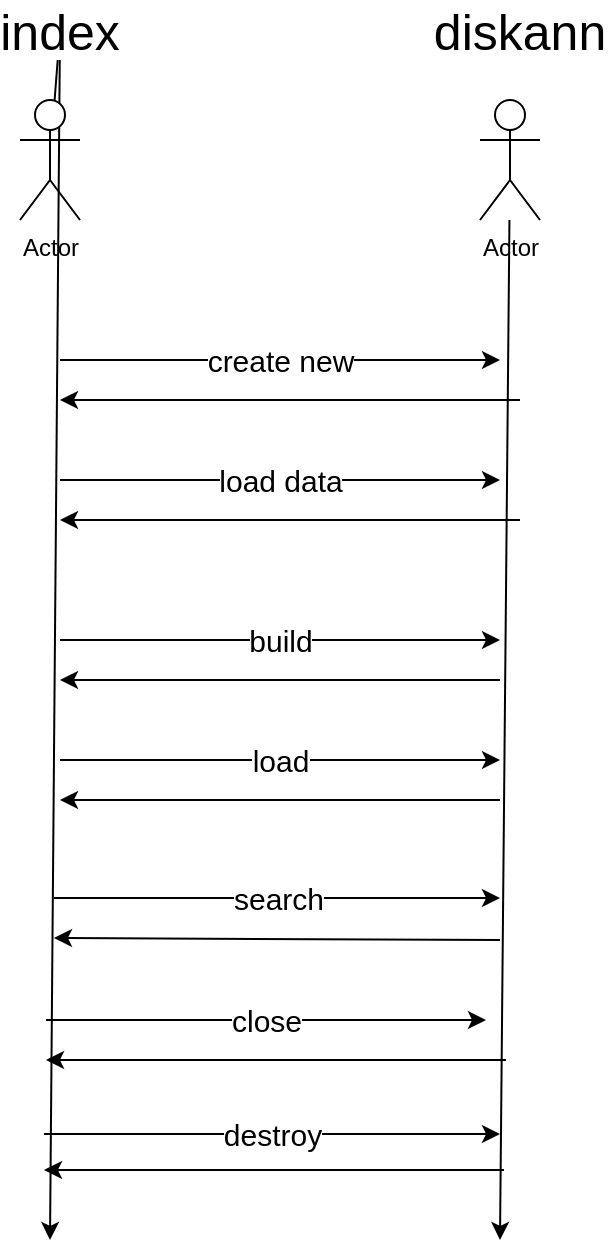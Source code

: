 <mxfile>
    <diagram id="KsQzY96yZdX13Jc66_mE" name="index-diskann">
        <mxGraphModel dx="1726" dy="1112" grid="1" gridSize="10" guides="1" tooltips="1" connect="1" arrows="1" fold="1" page="1" pageScale="1" pageWidth="827" pageHeight="1169" math="0" shadow="0">
            <root>
                <object label="" id="0">
                    <mxCell/>
                </object>
                <mxCell id="1" parent="0"/>
                <mxCell id="3" style="edgeStyle=none;html=1;startArrow=none;" parent="1" source="9" edge="1">
                    <mxGeometry relative="1" as="geometry">
                        <mxPoint x="218" y="770" as="targetPoint"/>
                    </mxGeometry>
                </mxCell>
                <mxCell id="2" value="Actor" style="shape=umlActor;verticalLabelPosition=bottom;verticalAlign=top;html=1;outlineConnect=0;" parent="1" vertex="1">
                    <mxGeometry x="203" y="200" width="30" height="60" as="geometry"/>
                </mxCell>
                <mxCell id="4" style="edgeStyle=none;html=1;" parent="1" source="5" edge="1">
                    <mxGeometry relative="1" as="geometry">
                        <mxPoint x="443" y="770" as="targetPoint"/>
                    </mxGeometry>
                </mxCell>
                <mxCell id="5" value="Actor" style="shape=umlActor;verticalLabelPosition=bottom;verticalAlign=top;html=1;outlineConnect=0;" parent="1" vertex="1">
                    <mxGeometry x="433" y="200" width="30" height="60" as="geometry"/>
                </mxCell>
                <mxCell id="6" value="" style="endArrow=classic;html=1;" parent="1" edge="1">
                    <mxGeometry width="50" height="50" relative="1" as="geometry">
                        <mxPoint x="223" y="330" as="sourcePoint"/>
                        <mxPoint x="443" y="330" as="targetPoint"/>
                    </mxGeometry>
                </mxCell>
                <mxCell id="12" value="create new" style="edgeLabel;html=1;align=center;verticalAlign=middle;resizable=0;points=[];fontSize=15;" parent="6" vertex="1" connectable="0">
                    <mxGeometry relative="1" as="geometry">
                        <mxPoint as="offset"/>
                    </mxGeometry>
                </mxCell>
                <mxCell id="10" value="" style="edgeStyle=none;html=1;endArrow=none;" parent="1" source="2" target="9" edge="1">
                    <mxGeometry relative="1" as="geometry">
                        <mxPoint x="218" y="640" as="targetPoint"/>
                        <mxPoint x="218" y="260" as="sourcePoint"/>
                    </mxGeometry>
                </mxCell>
                <mxCell id="9" value="index&lt;br style=&quot;font-size: 25px;&quot;&gt;" style="text;strokeColor=none;align=center;fillColor=none;html=1;verticalAlign=middle;whiteSpace=wrap;rounded=0;fontSize=25;" parent="1" vertex="1">
                    <mxGeometry x="193" y="150" width="60" height="30" as="geometry"/>
                </mxCell>
                <mxCell id="11" value="diskann" style="text;strokeColor=none;align=center;fillColor=none;html=1;verticalAlign=middle;whiteSpace=wrap;rounded=0;fontSize=25;" parent="1" vertex="1">
                    <mxGeometry x="423" y="150" width="60" height="30" as="geometry"/>
                </mxCell>
                <mxCell id="13" value="" style="endArrow=classic;html=1;" parent="1" edge="1">
                    <mxGeometry width="50" height="50" relative="1" as="geometry">
                        <mxPoint x="453" y="350" as="sourcePoint"/>
                        <mxPoint x="223" y="350" as="targetPoint"/>
                    </mxGeometry>
                </mxCell>
                <mxCell id="17" value="" style="endArrow=classic;html=1;" parent="1" edge="1">
                    <mxGeometry width="50" height="50" relative="1" as="geometry">
                        <mxPoint x="223" y="390" as="sourcePoint"/>
                        <mxPoint x="443" y="390" as="targetPoint"/>
                    </mxGeometry>
                </mxCell>
                <mxCell id="18" value="load data" style="edgeLabel;html=1;align=center;verticalAlign=middle;resizable=0;points=[];fontSize=15;" parent="17" vertex="1" connectable="0">
                    <mxGeometry relative="1" as="geometry">
                        <mxPoint as="offset"/>
                    </mxGeometry>
                </mxCell>
                <mxCell id="19" value="" style="endArrow=classic;html=1;" parent="1" edge="1">
                    <mxGeometry width="50" height="50" relative="1" as="geometry">
                        <mxPoint x="453" y="410" as="sourcePoint"/>
                        <mxPoint x="223" y="410" as="targetPoint"/>
                    </mxGeometry>
                </mxCell>
                <mxCell id="26" value="" style="endArrow=classic;html=1;" parent="1" edge="1">
                    <mxGeometry width="50" height="50" relative="1" as="geometry">
                        <mxPoint x="223" y="470" as="sourcePoint"/>
                        <mxPoint x="443" y="470" as="targetPoint"/>
                    </mxGeometry>
                </mxCell>
                <mxCell id="27" value="build" style="edgeLabel;html=1;align=center;verticalAlign=middle;resizable=0;points=[];fontSize=15;" parent="26" vertex="1" connectable="0">
                    <mxGeometry relative="1" as="geometry">
                        <mxPoint as="offset"/>
                    </mxGeometry>
                </mxCell>
                <mxCell id="28" value="" style="endArrow=classic;html=1;" parent="1" edge="1">
                    <mxGeometry width="50" height="50" relative="1" as="geometry">
                        <mxPoint x="443" y="490" as="sourcePoint"/>
                        <mxPoint x="223" y="490" as="targetPoint"/>
                    </mxGeometry>
                </mxCell>
                <mxCell id="32" value="" style="endArrow=classic;html=1;" parent="1" edge="1">
                    <mxGeometry width="50" height="50" relative="1" as="geometry">
                        <mxPoint x="223" y="530" as="sourcePoint"/>
                        <mxPoint x="443" y="530" as="targetPoint"/>
                    </mxGeometry>
                </mxCell>
                <mxCell id="33" value="load" style="edgeLabel;html=1;align=center;verticalAlign=middle;resizable=0;points=[];fontSize=15;" parent="32" vertex="1" connectable="0">
                    <mxGeometry relative="1" as="geometry">
                        <mxPoint as="offset"/>
                    </mxGeometry>
                </mxCell>
                <mxCell id="34" value="" style="endArrow=classic;html=1;" parent="1" edge="1">
                    <mxGeometry width="50" height="50" relative="1" as="geometry">
                        <mxPoint x="443" y="550" as="sourcePoint"/>
                        <mxPoint x="223" y="550" as="targetPoint"/>
                    </mxGeometry>
                </mxCell>
                <mxCell id="41" value="" style="endArrow=classic;html=1;" parent="1" edge="1">
                    <mxGeometry width="50" height="50" relative="1" as="geometry">
                        <mxPoint x="220" y="599" as="sourcePoint"/>
                        <mxPoint x="443" y="599" as="targetPoint"/>
                    </mxGeometry>
                </mxCell>
                <mxCell id="42" value="search" style="edgeLabel;html=1;align=center;verticalAlign=middle;resizable=0;points=[];fontSize=15;" parent="41" vertex="1" connectable="0">
                    <mxGeometry relative="1" as="geometry">
                        <mxPoint as="offset"/>
                    </mxGeometry>
                </mxCell>
                <mxCell id="43" value="" style="endArrow=classic;html=1;" parent="1" edge="1">
                    <mxGeometry width="50" height="50" relative="1" as="geometry">
                        <mxPoint x="443" y="620" as="sourcePoint"/>
                        <mxPoint x="220" y="619" as="targetPoint"/>
                    </mxGeometry>
                </mxCell>
                <mxCell id="44" value="" style="endArrow=classic;html=1;" parent="1" edge="1">
                    <mxGeometry width="50" height="50" relative="1" as="geometry">
                        <mxPoint x="216" y="660" as="sourcePoint"/>
                        <mxPoint x="436" y="660" as="targetPoint"/>
                    </mxGeometry>
                </mxCell>
                <mxCell id="45" value="close" style="edgeLabel;html=1;align=center;verticalAlign=middle;resizable=0;points=[];fontSize=15;" parent="44" vertex="1" connectable="0">
                    <mxGeometry relative="1" as="geometry">
                        <mxPoint as="offset"/>
                    </mxGeometry>
                </mxCell>
                <mxCell id="46" value="" style="endArrow=classic;html=1;" parent="1" edge="1">
                    <mxGeometry width="50" height="50" relative="1" as="geometry">
                        <mxPoint x="446" y="680" as="sourcePoint"/>
                        <mxPoint x="216" y="680" as="targetPoint"/>
                    </mxGeometry>
                </mxCell>
                <mxCell id="47" value="" style="endArrow=classic;html=1;" parent="1" edge="1">
                    <mxGeometry width="50" height="50" relative="1" as="geometry">
                        <mxPoint x="215" y="717" as="sourcePoint"/>
                        <mxPoint x="443" y="717" as="targetPoint"/>
                    </mxGeometry>
                </mxCell>
                <mxCell id="48" value="destroy" style="edgeLabel;html=1;align=center;verticalAlign=middle;resizable=0;points=[];fontSize=15;" parent="47" vertex="1" connectable="0">
                    <mxGeometry relative="1" as="geometry">
                        <mxPoint as="offset"/>
                    </mxGeometry>
                </mxCell>
                <mxCell id="49" value="" style="endArrow=classic;html=1;" parent="1" edge="1">
                    <mxGeometry width="50" height="50" relative="1" as="geometry">
                        <mxPoint x="445" y="735" as="sourcePoint"/>
                        <mxPoint x="215" y="735" as="targetPoint"/>
                    </mxGeometry>
                </mxCell>
            </root>
        </mxGraphModel>
    </diagram>
    <diagram name="diskann 启动" id="lEWvu7XvSqZuO1OG2PVi">
        <mxGraphModel dx="1726" dy="1112" grid="1" gridSize="10" guides="1" tooltips="1" connect="1" arrows="1" fold="1" page="1" pageScale="1" pageWidth="827" pageHeight="1169" math="0" shadow="0">
            <root>
                <object label="" id="6a4HeChPt2aJpsv7LCWu-0">
                    <mxCell/>
                </object>
                <mxCell id="6a4HeChPt2aJpsv7LCWu-1" parent="6a4HeChPt2aJpsv7LCWu-0"/>
                <mxCell id="6a4HeChPt2aJpsv7LCWu-4" style="edgeStyle=none;html=1;" parent="6a4HeChPt2aJpsv7LCWu-1" source="6a4HeChPt2aJpsv7LCWu-5" edge="1">
                    <mxGeometry relative="1" as="geometry">
                        <mxPoint x="131" y="770" as="targetPoint"/>
                    </mxGeometry>
                </mxCell>
                <mxCell id="6a4HeChPt2aJpsv7LCWu-5" value="Actor" style="shape=umlActor;verticalLabelPosition=bottom;verticalAlign=top;html=1;outlineConnect=0;" parent="6a4HeChPt2aJpsv7LCWu-1" vertex="1">
                    <mxGeometry x="121" y="200" width="30" height="60" as="geometry"/>
                </mxCell>
                <mxCell id="6a4HeChPt2aJpsv7LCWu-10" value="diskann" style="text;strokeColor=none;align=center;fillColor=none;html=1;verticalAlign=middle;whiteSpace=wrap;rounded=0;fontSize=25;" parent="6a4HeChPt2aJpsv7LCWu-1" vertex="1">
                    <mxGeometry x="111" y="150" width="60" height="30" as="geometry"/>
                </mxCell>
                <mxCell id="Wh4sR3Pwks6BjRIj0Ikd-3" value="" style="endArrow=classic;html=1;fontSize=25;curved=1;" parent="6a4HeChPt2aJpsv7LCWu-1" edge="1">
                    <mxGeometry width="50" height="50" relative="1" as="geometry">
                        <mxPoint x="140" y="310" as="sourcePoint"/>
                        <mxPoint x="140" y="400" as="targetPoint"/>
                        <Array as="points">
                            <mxPoint x="200" y="350"/>
                        </Array>
                    </mxGeometry>
                </mxCell>
                <mxCell id="Wh4sR3Pwks6BjRIj0Ikd-4" value="&amp;nbsp; 加载配置" style="edgeLabel;html=1;align=center;verticalAlign=middle;resizable=0;points=[];fontSize=20;" parent="Wh4sR3Pwks6BjRIj0Ikd-3" vertex="1" connectable="0">
                    <mxGeometry x="-0.387" y="-15" relative="1" as="geometry">
                        <mxPoint x="50" as="offset"/>
                    </mxGeometry>
                </mxCell>
                <mxCell id="Wh4sR3Pwks6BjRIj0Ikd-5" value="" style="endArrow=classic;html=1;fontSize=25;curved=1;" parent="6a4HeChPt2aJpsv7LCWu-1" edge="1">
                    <mxGeometry width="50" height="50" relative="1" as="geometry">
                        <mxPoint x="140" y="450" as="sourcePoint"/>
                        <mxPoint x="140" y="540" as="targetPoint"/>
                        <Array as="points">
                            <mxPoint x="200" y="490"/>
                        </Array>
                    </mxGeometry>
                </mxCell>
                <mxCell id="Wh4sR3Pwks6BjRIj0Ikd-6" value="初始化日志模块" style="edgeLabel;html=1;align=center;verticalAlign=middle;resizable=0;points=[];fontSize=20;" parent="Wh4sR3Pwks6BjRIj0Ikd-5" vertex="1" connectable="0">
                    <mxGeometry x="-0.387" y="-15" relative="1" as="geometry">
                        <mxPoint x="50" as="offset"/>
                    </mxGeometry>
                </mxCell>
                <mxCell id="Wh4sR3Pwks6BjRIj0Ikd-7" value="" style="endArrow=classic;html=1;fontSize=25;curved=1;" parent="6a4HeChPt2aJpsv7LCWu-1" edge="1">
                    <mxGeometry width="50" height="50" relative="1" as="geometry">
                        <mxPoint x="140" y="590" as="sourcePoint"/>
                        <mxPoint x="140" y="680" as="targetPoint"/>
                        <Array as="points">
                            <mxPoint x="200" y="630"/>
                        </Array>
                    </mxGeometry>
                </mxCell>
                <mxCell id="Wh4sR3Pwks6BjRIj0Ikd-8" value="启动diskann brpc 服务" style="edgeLabel;html=1;align=center;verticalAlign=middle;resizable=0;points=[];fontSize=20;" parent="Wh4sR3Pwks6BjRIj0Ikd-7" vertex="1" connectable="0">
                    <mxGeometry x="-0.387" y="-15" relative="1" as="geometry">
                        <mxPoint x="50" as="offset"/>
                    </mxGeometry>
                </mxCell>
            </root>
        </mxGraphModel>
    </diagram>
    <diagram name="向量创建变化" id="Kz01HfArI4Y778DdCQrT">
        <mxGraphModel dx="1726" dy="1112" grid="1" gridSize="10" guides="1" tooltips="1" connect="1" arrows="1" fold="1" page="1" pageScale="1" pageWidth="1169" pageHeight="827" math="0" shadow="0">
            <root>
                <object label="" id="YIjnVQ9xrtUJn5HdjP-b-0">
                    <mxCell/>
                </object>
                <mxCell id="YIjnVQ9xrtUJn5HdjP-b-1" parent="YIjnVQ9xrtUJn5HdjP-b-0"/>
                <mxCell id="CvRg8zguAQpZh-PbI4fm-8" style="html=1;exitX=1;exitY=0.5;exitDx=0;exitDy=0;entryX=0;entryY=0.5;entryDx=0;entryDy=0;fontSize=20;" parent="YIjnVQ9xrtUJn5HdjP-b-1" source="CvRg8zguAQpZh-PbI4fm-0" target="CvRg8zguAQpZh-PbI4fm-2" edge="1">
                    <mxGeometry relative="1" as="geometry"/>
                </mxCell>
                <mxCell id="CvRg8zguAQpZh-PbI4fm-0" value="create&amp;nbsp;" style="rounded=1;whiteSpace=wrap;html=1;fontSize=20;flipH=1;" parent="YIjnVQ9xrtUJn5HdjP-b-1" vertex="1">
                    <mxGeometry x="350" y="91" width="120" height="60" as="geometry"/>
                </mxCell>
                <mxCell id="CvRg8zguAQpZh-PbI4fm-1" value="" style="endArrow=none;html=1;fontSize=20;curved=1;" parent="YIjnVQ9xrtUJn5HdjP-b-1" edge="1">
                    <mxGeometry width="50" height="50" relative="1" as="geometry">
                        <mxPoint x="80" y="261" as="sourcePoint"/>
                        <mxPoint x="1060" y="261" as="targetPoint"/>
                    </mxGeometry>
                </mxCell>
                <mxCell id="CvRg8zguAQpZh-PbI4fm-2" value="add" style="rounded=1;whiteSpace=wrap;html=1;fontSize=20;flipH=1;" parent="YIjnVQ9xrtUJn5HdjP-b-1" vertex="1">
                    <mxGeometry x="540" y="11" width="120" height="60" as="geometry"/>
                </mxCell>
                <mxCell id="CvRg8zguAQpZh-PbI4fm-3" value="delete" style="rounded=1;whiteSpace=wrap;html=1;fontSize=20;flipH=1;" parent="YIjnVQ9xrtUJn5HdjP-b-1" vertex="1">
                    <mxGeometry x="540" y="91" width="120" height="60" as="geometry"/>
                </mxCell>
                <mxCell id="CvRg8zguAQpZh-PbI4fm-13" style="edgeStyle=none;html=1;exitX=1;exitY=0.5;exitDx=0;exitDy=0;entryX=1.017;entryY=0.617;entryDx=0;entryDy=0;entryPerimeter=0;fontSize=20;" parent="YIjnVQ9xrtUJn5HdjP-b-1" source="CvRg8zguAQpZh-PbI4fm-4" target="CvRg8zguAQpZh-PbI4fm-5" edge="1">
                    <mxGeometry relative="1" as="geometry"/>
                </mxCell>
                <mxCell id="CvRg8zguAQpZh-PbI4fm-4" value="search" style="rounded=1;whiteSpace=wrap;html=1;fontSize=20;flipH=1;" parent="YIjnVQ9xrtUJn5HdjP-b-1" vertex="1">
                    <mxGeometry x="540" y="181" width="120" height="60" as="geometry"/>
                </mxCell>
                <mxCell id="CvRg8zguAQpZh-PbI4fm-5" value="destroy" style="rounded=1;whiteSpace=wrap;html=1;fontSize=20;flipH=1;" parent="YIjnVQ9xrtUJn5HdjP-b-1" vertex="1">
                    <mxGeometry x="750" y="91" width="120" height="60" as="geometry"/>
                </mxCell>
                <mxCell id="CvRg8zguAQpZh-PbI4fm-9" value="" style="endArrow=classic;html=1;fontSize=20;exitX=1;exitY=0.5;exitDx=0;exitDy=0;entryX=0;entryY=0.5;entryDx=0;entryDy=0;" parent="YIjnVQ9xrtUJn5HdjP-b-1" source="CvRg8zguAQpZh-PbI4fm-0" target="CvRg8zguAQpZh-PbI4fm-3" edge="1">
                    <mxGeometry width="50" height="50" relative="1" as="geometry">
                        <mxPoint x="670" y="201" as="sourcePoint"/>
                        <mxPoint x="720" y="151" as="targetPoint"/>
                    </mxGeometry>
                </mxCell>
                <mxCell id="CvRg8zguAQpZh-PbI4fm-10" value="" style="endArrow=classic;html=1;fontSize=20;entryX=0;entryY=0.5;entryDx=0;entryDy=0;" parent="YIjnVQ9xrtUJn5HdjP-b-1" target="CvRg8zguAQpZh-PbI4fm-4" edge="1">
                    <mxGeometry width="50" height="50" relative="1" as="geometry">
                        <mxPoint x="470" y="121" as="sourcePoint"/>
                        <mxPoint x="720" y="151" as="targetPoint"/>
                    </mxGeometry>
                </mxCell>
                <mxCell id="CvRg8zguAQpZh-PbI4fm-11" value="" style="endArrow=classic;html=1;fontSize=20;exitX=1;exitY=0.5;exitDx=0;exitDy=0;entryX=0;entryY=0.5;entryDx=0;entryDy=0;" parent="YIjnVQ9xrtUJn5HdjP-b-1" source="CvRg8zguAQpZh-PbI4fm-2" target="CvRg8zguAQpZh-PbI4fm-5" edge="1">
                    <mxGeometry width="50" height="50" relative="1" as="geometry">
                        <mxPoint x="670" y="201" as="sourcePoint"/>
                        <mxPoint x="720" y="151" as="targetPoint"/>
                    </mxGeometry>
                </mxCell>
                <mxCell id="CvRg8zguAQpZh-PbI4fm-12" value="" style="endArrow=classic;html=1;fontSize=20;exitX=1;exitY=0.5;exitDx=0;exitDy=0;" parent="YIjnVQ9xrtUJn5HdjP-b-1" source="CvRg8zguAQpZh-PbI4fm-3" edge="1">
                    <mxGeometry width="50" height="50" relative="1" as="geometry">
                        <mxPoint x="670" y="201" as="sourcePoint"/>
                        <mxPoint x="740" y="121" as="targetPoint"/>
                    </mxGeometry>
                </mxCell>
                <mxCell id="CvRg8zguAQpZh-PbI4fm-25" style="html=1;exitX=1;exitY=0.5;exitDx=0;exitDy=0;entryX=0;entryY=0.5;entryDx=0;entryDy=0;fontSize=20;" parent="YIjnVQ9xrtUJn5HdjP-b-1" source="CvRg8zguAQpZh-PbI4fm-26" target="CvRg8zguAQpZh-PbI4fm-27" edge="1">
                    <mxGeometry relative="1" as="geometry"/>
                </mxCell>
                <mxCell id="CvRg8zguAQpZh-PbI4fm-26" value="load" style="rounded=1;whiteSpace=wrap;html=1;fontSize=20;flipH=1;" parent="YIjnVQ9xrtUJn5HdjP-b-1" vertex="1">
                    <mxGeometry x="440" y="367" width="120" height="60" as="geometry"/>
                </mxCell>
                <mxCell id="CvRg8zguAQpZh-PbI4fm-27" value="add" style="rounded=1;whiteSpace=wrap;html=1;fontSize=20;flipH=1;dashed=1;dashPattern=12 12;" parent="YIjnVQ9xrtUJn5HdjP-b-1" vertex="1">
                    <mxGeometry x="630" y="287" width="120" height="60" as="geometry"/>
                </mxCell>
                <mxCell id="CvRg8zguAQpZh-PbI4fm-28" value="delete" style="rounded=1;whiteSpace=wrap;html=1;fontSize=20;flipH=1;dashed=1;dashPattern=12 12;" parent="YIjnVQ9xrtUJn5HdjP-b-1" vertex="1">
                    <mxGeometry x="630" y="367" width="120" height="60" as="geometry"/>
                </mxCell>
                <mxCell id="CvRg8zguAQpZh-PbI4fm-29" style="edgeStyle=none;html=1;exitX=1;exitY=0.5;exitDx=0;exitDy=0;entryX=1.017;entryY=0.617;entryDx=0;entryDy=0;entryPerimeter=0;fontSize=20;" parent="YIjnVQ9xrtUJn5HdjP-b-1" source="CvRg8zguAQpZh-PbI4fm-30" target="CvRg8zguAQpZh-PbI4fm-31" edge="1">
                    <mxGeometry relative="1" as="geometry"/>
                </mxCell>
                <mxCell id="CvRg8zguAQpZh-PbI4fm-30" value="search" style="rounded=1;whiteSpace=wrap;html=1;fontSize=20;flipH=1;" parent="YIjnVQ9xrtUJn5HdjP-b-1" vertex="1">
                    <mxGeometry x="630" y="457" width="120" height="60" as="geometry"/>
                </mxCell>
                <mxCell id="CvRg8zguAQpZh-PbI4fm-31" value="close" style="rounded=1;whiteSpace=wrap;html=1;fontSize=20;flipH=1;" parent="YIjnVQ9xrtUJn5HdjP-b-1" vertex="1">
                    <mxGeometry x="840" y="367" width="120" height="60" as="geometry"/>
                </mxCell>
                <mxCell id="CvRg8zguAQpZh-PbI4fm-32" value="" style="endArrow=classic;html=1;fontSize=20;exitX=1;exitY=0.5;exitDx=0;exitDy=0;entryX=0;entryY=0.5;entryDx=0;entryDy=0;" parent="YIjnVQ9xrtUJn5HdjP-b-1" source="CvRg8zguAQpZh-PbI4fm-26" target="CvRg8zguAQpZh-PbI4fm-28" edge="1">
                    <mxGeometry width="50" height="50" relative="1" as="geometry">
                        <mxPoint x="760" y="477" as="sourcePoint"/>
                        <mxPoint x="810" y="427" as="targetPoint"/>
                    </mxGeometry>
                </mxCell>
                <mxCell id="CvRg8zguAQpZh-PbI4fm-33" value="" style="endArrow=classic;html=1;fontSize=20;entryX=0;entryY=0.5;entryDx=0;entryDy=0;" parent="YIjnVQ9xrtUJn5HdjP-b-1" target="CvRg8zguAQpZh-PbI4fm-30" edge="1">
                    <mxGeometry width="50" height="50" relative="1" as="geometry">
                        <mxPoint x="560" y="397" as="sourcePoint"/>
                        <mxPoint x="810" y="427" as="targetPoint"/>
                    </mxGeometry>
                </mxCell>
                <mxCell id="CvRg8zguAQpZh-PbI4fm-34" value="" style="endArrow=classic;html=1;fontSize=20;exitX=1;exitY=0.5;exitDx=0;exitDy=0;entryX=0;entryY=0.5;entryDx=0;entryDy=0;" parent="YIjnVQ9xrtUJn5HdjP-b-1" source="CvRg8zguAQpZh-PbI4fm-27" target="CvRg8zguAQpZh-PbI4fm-31" edge="1">
                    <mxGeometry width="50" height="50" relative="1" as="geometry">
                        <mxPoint x="760" y="477" as="sourcePoint"/>
                        <mxPoint x="810" y="427" as="targetPoint"/>
                    </mxGeometry>
                </mxCell>
                <mxCell id="CvRg8zguAQpZh-PbI4fm-35" value="" style="endArrow=classic;html=1;fontSize=20;exitX=1;exitY=0.5;exitDx=0;exitDy=0;" parent="YIjnVQ9xrtUJn5HdjP-b-1" source="CvRg8zguAQpZh-PbI4fm-28" edge="1">
                    <mxGeometry width="50" height="50" relative="1" as="geometry">
                        <mxPoint x="760" y="477" as="sourcePoint"/>
                        <mxPoint x="830" y="397" as="targetPoint"/>
                    </mxGeometry>
                </mxCell>
                <mxCell id="CvRg8zguAQpZh-PbI4fm-36" value="destroy" style="rounded=1;whiteSpace=wrap;html=1;fontSize=20;flipH=1;" parent="YIjnVQ9xrtUJn5HdjP-b-1" vertex="1">
                    <mxGeometry x="1010" y="367" width="120" height="60" as="geometry"/>
                </mxCell>
                <mxCell id="CvRg8zguAQpZh-PbI4fm-37" value="" style="endArrow=classic;html=1;fontSize=20;exitX=1;exitY=0.5;exitDx=0;exitDy=0;entryX=0;entryY=0.5;entryDx=0;entryDy=0;" parent="YIjnVQ9xrtUJn5HdjP-b-1" source="CvRg8zguAQpZh-PbI4fm-31" target="CvRg8zguAQpZh-PbI4fm-36" edge="1">
                    <mxGeometry width="50" height="50" relative="1" as="geometry">
                        <mxPoint x="740" y="301" as="sourcePoint"/>
                        <mxPoint x="790" y="251" as="targetPoint"/>
                    </mxGeometry>
                </mxCell>
                <mxCell id="CvRg8zguAQpZh-PbI4fm-43" style="edgeStyle=none;html=1;exitX=1;exitY=0.5;exitDx=0;exitDy=0;entryX=0;entryY=0.5;entryDx=0;entryDy=0;fontSize=20;" parent="YIjnVQ9xrtUJn5HdjP-b-1" source="CvRg8zguAQpZh-PbI4fm-38" target="CvRg8zguAQpZh-PbI4fm-26" edge="1">
                    <mxGeometry relative="1" as="geometry"/>
                </mxCell>
                <mxCell id="CvRg8zguAQpZh-PbI4fm-38" value="build" style="rounded=1;whiteSpace=wrap;html=1;fontSize=20;flipH=1;" parent="YIjnVQ9xrtUJn5HdjP-b-1" vertex="1">
                    <mxGeometry x="290" y="367" width="120" height="60" as="geometry"/>
                </mxCell>
                <mxCell id="CvRg8zguAQpZh-PbI4fm-42" style="edgeStyle=none;html=1;exitX=1;exitY=0.5;exitDx=0;exitDy=0;entryX=0;entryY=0.5;entryDx=0;entryDy=0;fontSize=20;" parent="YIjnVQ9xrtUJn5HdjP-b-1" source="CvRg8zguAQpZh-PbI4fm-39" target="CvRg8zguAQpZh-PbI4fm-38" edge="1">
                    <mxGeometry relative="1" as="geometry"/>
                </mxCell>
                <mxCell id="CvRg8zguAQpZh-PbI4fm-39" value="load data" style="rounded=1;whiteSpace=wrap;html=1;fontSize=20;flipH=1;" parent="YIjnVQ9xrtUJn5HdjP-b-1" vertex="1">
                    <mxGeometry x="152" y="367" width="120" height="60" as="geometry"/>
                </mxCell>
                <mxCell id="CvRg8zguAQpZh-PbI4fm-41" style="edgeStyle=none;html=1;exitX=1;exitY=0.5;exitDx=0;exitDy=0;fontSize=20;" parent="YIjnVQ9xrtUJn5HdjP-b-1" source="CvRg8zguAQpZh-PbI4fm-40" edge="1">
                    <mxGeometry relative="1" as="geometry">
                        <mxPoint x="150" y="397" as="targetPoint"/>
                    </mxGeometry>
                </mxCell>
                <mxCell id="CvRg8zguAQpZh-PbI4fm-40" value="create&amp;nbsp;" style="rounded=1;whiteSpace=wrap;html=1;fontSize=20;flipH=1;" parent="YIjnVQ9xrtUJn5HdjP-b-1" vertex="1">
                    <mxGeometry x="10" y="367" width="120" height="60" as="geometry"/>
                </mxCell>
                <mxCell id="CvRg8zguAQpZh-PbI4fm-44" value="以前" style="text;html=1;strokeColor=none;fillColor=none;align=center;verticalAlign=middle;whiteSpace=wrap;rounded=0;dashed=1;dashPattern=12 12;fontSize=20;" parent="YIjnVQ9xrtUJn5HdjP-b-1" vertex="1">
                    <mxGeometry x="92" y="101" width="60" height="30" as="geometry"/>
                </mxCell>
                <mxCell id="CvRg8zguAQpZh-PbI4fm-45" value="现在" style="text;html=1;strokeColor=none;fillColor=none;align=center;verticalAlign=middle;whiteSpace=wrap;rounded=0;dashed=1;dashPattern=12 12;fontSize=20;" parent="YIjnVQ9xrtUJn5HdjP-b-1" vertex="1">
                    <mxGeometry x="90" y="302" width="60" height="30" as="geometry"/>
                </mxCell>
                <mxCell id="HFh472ql0JcnsttQPzaf-0" value="" style="endArrow=none;html=1;fontSize=20;" parent="YIjnVQ9xrtUJn5HdjP-b-1" edge="1">
                    <mxGeometry width="50" height="50" relative="1" as="geometry">
                        <mxPoint x="70" y="540" as="sourcePoint"/>
                        <mxPoint x="1060" y="540" as="targetPoint"/>
                    </mxGeometry>
                </mxCell>
                <mxCell id="HFh472ql0JcnsttQPzaf-1" style="html=1;exitX=1;exitY=0.5;exitDx=0;exitDy=0;entryX=0;entryY=0.5;entryDx=0;entryDy=0;fontSize=20;" parent="YIjnVQ9xrtUJn5HdjP-b-1" source="HFh472ql0JcnsttQPzaf-2" target="HFh472ql0JcnsttQPzaf-3" edge="1">
                    <mxGeometry relative="1" as="geometry"/>
                </mxCell>
                <mxCell id="HFh472ql0JcnsttQPzaf-2" value="load" style="rounded=1;whiteSpace=wrap;html=1;fontSize=20;flipH=1;" parent="YIjnVQ9xrtUJn5HdjP-b-1" vertex="1">
                    <mxGeometry x="450" y="659" width="120" height="60" as="geometry"/>
                </mxCell>
                <mxCell id="HFh472ql0JcnsttQPzaf-3" value="add" style="rounded=1;whiteSpace=wrap;html=1;fontSize=20;flipH=1;dashed=1;dashPattern=12 12;" parent="YIjnVQ9xrtUJn5HdjP-b-1" vertex="1">
                    <mxGeometry x="640" y="579" width="120" height="60" as="geometry"/>
                </mxCell>
                <mxCell id="HFh472ql0JcnsttQPzaf-4" value="delete" style="rounded=1;whiteSpace=wrap;html=1;fontSize=20;flipH=1;dashed=1;dashPattern=12 12;" parent="YIjnVQ9xrtUJn5HdjP-b-1" vertex="1">
                    <mxGeometry x="640" y="659" width="120" height="60" as="geometry"/>
                </mxCell>
                <mxCell id="HFh472ql0JcnsttQPzaf-5" style="edgeStyle=none;html=1;exitX=1;exitY=0.5;exitDx=0;exitDy=0;entryX=1.017;entryY=0.617;entryDx=0;entryDy=0;entryPerimeter=0;fontSize=20;" parent="YIjnVQ9xrtUJn5HdjP-b-1" source="HFh472ql0JcnsttQPzaf-6" target="HFh472ql0JcnsttQPzaf-7" edge="1">
                    <mxGeometry relative="1" as="geometry"/>
                </mxCell>
                <mxCell id="HFh472ql0JcnsttQPzaf-6" value="search" style="rounded=1;whiteSpace=wrap;html=1;fontSize=20;flipH=1;" parent="YIjnVQ9xrtUJn5HdjP-b-1" vertex="1">
                    <mxGeometry x="640" y="749" width="120" height="60" as="geometry"/>
                </mxCell>
                <mxCell id="HFh472ql0JcnsttQPzaf-7" value="close" style="rounded=1;whiteSpace=wrap;html=1;fontSize=20;flipH=1;" parent="YIjnVQ9xrtUJn5HdjP-b-1" vertex="1">
                    <mxGeometry x="850" y="659" width="120" height="60" as="geometry"/>
                </mxCell>
                <mxCell id="HFh472ql0JcnsttQPzaf-8" value="" style="endArrow=classic;html=1;fontSize=20;exitX=1;exitY=0.5;exitDx=0;exitDy=0;entryX=0;entryY=0.5;entryDx=0;entryDy=0;" parent="YIjnVQ9xrtUJn5HdjP-b-1" source="HFh472ql0JcnsttQPzaf-2" target="HFh472ql0JcnsttQPzaf-4" edge="1">
                    <mxGeometry width="50" height="50" relative="1" as="geometry">
                        <mxPoint x="770" y="769" as="sourcePoint"/>
                        <mxPoint x="820" y="719" as="targetPoint"/>
                    </mxGeometry>
                </mxCell>
                <mxCell id="HFh472ql0JcnsttQPzaf-9" value="" style="endArrow=classic;html=1;fontSize=20;entryX=0;entryY=0.5;entryDx=0;entryDy=0;" parent="YIjnVQ9xrtUJn5HdjP-b-1" target="HFh472ql0JcnsttQPzaf-6" edge="1">
                    <mxGeometry width="50" height="50" relative="1" as="geometry">
                        <mxPoint x="570" y="689" as="sourcePoint"/>
                        <mxPoint x="820" y="719" as="targetPoint"/>
                    </mxGeometry>
                </mxCell>
                <mxCell id="HFh472ql0JcnsttQPzaf-10" value="" style="endArrow=classic;html=1;fontSize=20;exitX=1;exitY=0.5;exitDx=0;exitDy=0;entryX=0;entryY=0.5;entryDx=0;entryDy=0;" parent="YIjnVQ9xrtUJn5HdjP-b-1" source="HFh472ql0JcnsttQPzaf-3" target="HFh472ql0JcnsttQPzaf-7" edge="1">
                    <mxGeometry width="50" height="50" relative="1" as="geometry">
                        <mxPoint x="770" y="769" as="sourcePoint"/>
                        <mxPoint x="820" y="719" as="targetPoint"/>
                    </mxGeometry>
                </mxCell>
                <mxCell id="HFh472ql0JcnsttQPzaf-11" value="" style="endArrow=classic;html=1;fontSize=20;exitX=1;exitY=0.5;exitDx=0;exitDy=0;" parent="YIjnVQ9xrtUJn5HdjP-b-1" source="HFh472ql0JcnsttQPzaf-4" edge="1">
                    <mxGeometry width="50" height="50" relative="1" as="geometry">
                        <mxPoint x="770" y="769" as="sourcePoint"/>
                        <mxPoint x="840" y="689" as="targetPoint"/>
                    </mxGeometry>
                </mxCell>
                <mxCell id="HFh472ql0JcnsttQPzaf-12" value="destroy" style="rounded=1;whiteSpace=wrap;html=1;fontSize=20;flipH=1;" parent="YIjnVQ9xrtUJn5HdjP-b-1" vertex="1">
                    <mxGeometry x="1020" y="659" width="120" height="60" as="geometry"/>
                </mxCell>
                <mxCell id="HFh472ql0JcnsttQPzaf-13" value="" style="endArrow=classic;html=1;fontSize=20;exitX=1;exitY=0.5;exitDx=0;exitDy=0;entryX=0;entryY=0.5;entryDx=0;entryDy=0;" parent="YIjnVQ9xrtUJn5HdjP-b-1" source="HFh472ql0JcnsttQPzaf-7" target="HFh472ql0JcnsttQPzaf-12" edge="1">
                    <mxGeometry width="50" height="50" relative="1" as="geometry">
                        <mxPoint x="750" y="593" as="sourcePoint"/>
                        <mxPoint x="800" y="543" as="targetPoint"/>
                    </mxGeometry>
                </mxCell>
                <mxCell id="HFh472ql0JcnsttQPzaf-18" style="edgeStyle=none;html=1;exitX=1;exitY=0.5;exitDx=0;exitDy=0;fontSize=20;entryX=0;entryY=0.5;entryDx=0;entryDy=0;" parent="YIjnVQ9xrtUJn5HdjP-b-1" source="HFh472ql0JcnsttQPzaf-19" target="HFh472ql0JcnsttQPzaf-22" edge="1">
                    <mxGeometry relative="1" as="geometry">
                        <mxPoint x="387" y="689" as="targetPoint"/>
                    </mxGeometry>
                </mxCell>
                <mxCell id="HFh472ql0JcnsttQPzaf-19" value="create&amp;nbsp;" style="rounded=1;whiteSpace=wrap;html=1;fontSize=20;flipH=1;" parent="YIjnVQ9xrtUJn5HdjP-b-1" vertex="1">
                    <mxGeometry x="247" y="659" width="120" height="60" as="geometry"/>
                </mxCell>
                <mxCell id="HFh472ql0JcnsttQPzaf-20" value="简化" style="text;html=1;strokeColor=none;fillColor=none;align=center;verticalAlign=middle;whiteSpace=wrap;rounded=0;dashed=1;dashPattern=12 12;fontSize=20;" parent="YIjnVQ9xrtUJn5HdjP-b-1" vertex="1">
                    <mxGeometry x="100" y="594" width="60" height="30" as="geometry"/>
                </mxCell>
                <mxCell id="HFh472ql0JcnsttQPzaf-21" style="html=1;exitX=1;exitY=0.5;exitDx=0;exitDy=0;entryX=0;entryY=0.5;entryDx=0;entryDy=0;fontSize=20;" parent="YIjnVQ9xrtUJn5HdjP-b-1" source="HFh472ql0JcnsttQPzaf-22" edge="1">
                    <mxGeometry relative="1" as="geometry">
                        <mxPoint x="640" y="609" as="targetPoint"/>
                    </mxGeometry>
                </mxCell>
                <mxCell id="HFh472ql0JcnsttQPzaf-22" value="load" style="rounded=1;whiteSpace=wrap;html=1;fontSize=20;flipH=1;" parent="YIjnVQ9xrtUJn5HdjP-b-1" vertex="1">
                    <mxGeometry x="450" y="659" width="120" height="60" as="geometry"/>
                </mxCell>
                <mxCell id="HFh472ql0JcnsttQPzaf-23" value="delete" style="rounded=1;whiteSpace=wrap;html=1;fontSize=20;flipH=1;dashed=1;dashPattern=12 12;" parent="YIjnVQ9xrtUJn5HdjP-b-1" vertex="1">
                    <mxGeometry x="640" y="659" width="120" height="60" as="geometry"/>
                </mxCell>
                <mxCell id="HFh472ql0JcnsttQPzaf-24" style="edgeStyle=none;html=1;exitX=1;exitY=0.5;exitDx=0;exitDy=0;entryX=1.017;entryY=0.617;entryDx=0;entryDy=0;entryPerimeter=0;fontSize=20;" parent="YIjnVQ9xrtUJn5HdjP-b-1" source="HFh472ql0JcnsttQPzaf-25" target="HFh472ql0JcnsttQPzaf-26" edge="1">
                    <mxGeometry relative="1" as="geometry"/>
                </mxCell>
                <mxCell id="HFh472ql0JcnsttQPzaf-25" value="search" style="rounded=1;whiteSpace=wrap;html=1;fontSize=20;flipH=1;" parent="YIjnVQ9xrtUJn5HdjP-b-1" vertex="1">
                    <mxGeometry x="640" y="749" width="120" height="60" as="geometry"/>
                </mxCell>
                <mxCell id="HFh472ql0JcnsttQPzaf-26" value="close" style="rounded=1;whiteSpace=wrap;html=1;fontSize=20;flipH=1;" parent="YIjnVQ9xrtUJn5HdjP-b-1" vertex="1">
                    <mxGeometry x="850" y="659" width="120" height="60" as="geometry"/>
                </mxCell>
                <mxCell id="HFh472ql0JcnsttQPzaf-27" value="" style="endArrow=classic;html=1;fontSize=20;exitX=1;exitY=0.5;exitDx=0;exitDy=0;entryX=0;entryY=0.5;entryDx=0;entryDy=0;" parent="YIjnVQ9xrtUJn5HdjP-b-1" source="HFh472ql0JcnsttQPzaf-22" target="HFh472ql0JcnsttQPzaf-23" edge="1">
                    <mxGeometry width="50" height="50" relative="1" as="geometry">
                        <mxPoint x="770" y="769" as="sourcePoint"/>
                        <mxPoint x="820" y="719" as="targetPoint"/>
                    </mxGeometry>
                </mxCell>
                <mxCell id="HFh472ql0JcnsttQPzaf-28" value="" style="endArrow=classic;html=1;fontSize=20;entryX=0;entryY=0.5;entryDx=0;entryDy=0;" parent="YIjnVQ9xrtUJn5HdjP-b-1" target="HFh472ql0JcnsttQPzaf-25" edge="1">
                    <mxGeometry width="50" height="50" relative="1" as="geometry">
                        <mxPoint x="570" y="689" as="sourcePoint"/>
                        <mxPoint x="820" y="719" as="targetPoint"/>
                    </mxGeometry>
                </mxCell>
                <mxCell id="HFh472ql0JcnsttQPzaf-29" value="" style="endArrow=classic;html=1;fontSize=20;exitX=1;exitY=0.5;exitDx=0;exitDy=0;entryX=0;entryY=0.5;entryDx=0;entryDy=0;" parent="YIjnVQ9xrtUJn5HdjP-b-1" target="HFh472ql0JcnsttQPzaf-26" edge="1">
                    <mxGeometry width="50" height="50" relative="1" as="geometry">
                        <mxPoint x="760" y="609" as="sourcePoint"/>
                        <mxPoint x="820" y="719" as="targetPoint"/>
                    </mxGeometry>
                </mxCell>
                <mxCell id="HFh472ql0JcnsttQPzaf-30" value="" style="endArrow=classic;html=1;fontSize=20;exitX=1;exitY=0.5;exitDx=0;exitDy=0;" parent="YIjnVQ9xrtUJn5HdjP-b-1" source="HFh472ql0JcnsttQPzaf-23" edge="1">
                    <mxGeometry width="50" height="50" relative="1" as="geometry">
                        <mxPoint x="770" y="769" as="sourcePoint"/>
                        <mxPoint x="840" y="689" as="targetPoint"/>
                    </mxGeometry>
                </mxCell>
                <mxCell id="HFh472ql0JcnsttQPzaf-31" value="destroy" style="rounded=1;whiteSpace=wrap;html=1;fontSize=20;flipH=1;" parent="YIjnVQ9xrtUJn5HdjP-b-1" vertex="1">
                    <mxGeometry x="1020" y="659" width="120" height="60" as="geometry"/>
                </mxCell>
                <mxCell id="HFh472ql0JcnsttQPzaf-32" value="" style="endArrow=classic;html=1;fontSize=20;exitX=1;exitY=0.5;exitDx=0;exitDy=0;entryX=0;entryY=0.5;entryDx=0;entryDy=0;" parent="YIjnVQ9xrtUJn5HdjP-b-1" source="HFh472ql0JcnsttQPzaf-26" target="HFh472ql0JcnsttQPzaf-31" edge="1">
                    <mxGeometry width="50" height="50" relative="1" as="geometry">
                        <mxPoint x="750" y="593" as="sourcePoint"/>
                        <mxPoint x="800" y="543" as="targetPoint"/>
                    </mxGeometry>
                </mxCell>
                <mxCell id="HFh472ql0JcnsttQPzaf-38" value="create&amp;nbsp;" style="rounded=1;whiteSpace=wrap;html=1;fontSize=20;flipH=1;" parent="YIjnVQ9xrtUJn5HdjP-b-1" vertex="1">
                    <mxGeometry x="247" y="659" width="120" height="60" as="geometry"/>
                </mxCell>
            </root>
        </mxGraphModel>
    </diagram>
    <diagram name="文件处理" id="ZKaQFyhruKnb-0-cmgz1">
        <mxGraphModel dx="1726" dy="1112" grid="1" gridSize="10" guides="1" tooltips="1" connect="1" arrows="1" fold="1" page="1" pageScale="1" pageWidth="1169" pageHeight="827" math="0" shadow="0">
            <root>
                <object label="" id="Pt477WvV2wyNr7SC8ilR-0">
                    <mxCell/>
                </object>
                <mxCell id="Pt477WvV2wyNr7SC8ilR-1" parent="Pt477WvV2wyNr7SC8ilR-0"/>
                <mxCell id="Pt477WvV2wyNr7SC8ilR-4" value="" style="endArrow=none;html=1;fontSize=20;curved=1;" parent="Pt477WvV2wyNr7SC8ilR-1" edge="1">
                    <mxGeometry width="50" height="50" relative="1" as="geometry">
                        <mxPoint x="80" y="291" as="sourcePoint"/>
                        <mxPoint x="1060" y="291" as="targetPoint"/>
                    </mxGeometry>
                </mxCell>
                <mxCell id="Pt477WvV2wyNr7SC8ilR-33" value="假设前提：需要加载的文件为/data.bin, build 创建的目录为 /build_, 我们的目标是在任意时刻，发生意外如宕机，diskann进程意外kill,diskkann 进程下次启动均能正常恢复。" style="text;html=1;strokeColor=none;fillColor=none;align=center;verticalAlign=middle;whiteSpace=wrap;rounded=0;dashed=1;dashPattern=12 12;fontSize=20;" parent="Pt477WvV2wyNr7SC8ilR-1" vertex="1">
                    <mxGeometry x="99" y="50" width="940" height="50" as="geometry"/>
                </mxCell>
                <mxCell id="B3A6Obx0E-1qDAHU1dZu-0" value="" style="endArrow=none;html=1;fontSize=20;curved=1;" parent="Pt477WvV2wyNr7SC8ilR-1" edge="1">
                    <mxGeometry width="50" height="50" relative="1" as="geometry">
                        <mxPoint x="79" y="160" as="sourcePoint"/>
                        <mxPoint x="1059" y="160" as="targetPoint"/>
                    </mxGeometry>
                </mxCell>
                <mxCell id="jZshQXKlv-Qtg8ZxzA9Y-0" value="load data:" style="text;html=1;align=center;verticalAlign=middle;resizable=0;points=[];autosize=1;strokeColor=none;fillColor=none;fontSize=20;" parent="Pt477WvV2wyNr7SC8ilR-1" vertex="1">
                    <mxGeometry x="70" y="170" width="110" height="40" as="geometry"/>
                </mxCell>
                <mxCell id="jZshQXKlv-Qtg8ZxzA9Y-1" value="1.touch /data.bin.tmp state:creating&lt;br&gt;2.put data to /data.bin.tmp&lt;br&gt;3.rename /data.bin.tmp -&amp;gt; /data.bin state:created -&amp;gt;state:unused" style="text;html=1;strokeColor=none;fillColor=none;align=left;verticalAlign=top;whiteSpace=wrap;rounded=0;dashed=1;dashPattern=12 12;fontSize=20;" parent="Pt477WvV2wyNr7SC8ilR-1" vertex="1">
                    <mxGeometry x="174" y="200" width="880" height="90" as="geometry"/>
                </mxCell>
                <mxCell id="jZshQXKlv-Qtg8ZxzA9Y-2" value="" style="endArrow=none;html=1;fontSize=20;curved=1;" parent="Pt477WvV2wyNr7SC8ilR-1" edge="1">
                    <mxGeometry width="50" height="50" relative="1" as="geometry">
                        <mxPoint x="82" y="510" as="sourcePoint"/>
                        <mxPoint x="1062" y="510" as="targetPoint"/>
                    </mxGeometry>
                </mxCell>
                <mxCell id="jZshQXKlv-Qtg8ZxzA9Y-3" value="" style="endArrow=none;html=1;fontSize=20;curved=1;" parent="Pt477WvV2wyNr7SC8ilR-1" edge="1">
                    <mxGeometry width="50" height="50" relative="1" as="geometry">
                        <mxPoint x="81" y="290" as="sourcePoint"/>
                        <mxPoint x="1061" y="290" as="targetPoint"/>
                    </mxGeometry>
                </mxCell>
                <mxCell id="jZshQXKlv-Qtg8ZxzA9Y-4" value="build：" style="text;html=1;align=left;verticalAlign=middle;resizable=0;points=[];autosize=1;strokeColor=none;fillColor=none;fontSize=20;" parent="Pt477WvV2wyNr7SC8ilR-1" vertex="1">
                    <mxGeometry x="82" y="300" width="90" height="40" as="geometry"/>
                </mxCell>
                <mxCell id="jZshQXKlv-Qtg8ZxzA9Y-5" value="1. change /data.bin state , state : using&lt;br&gt;2. touch /build_tmp state : creating&lt;br&gt;3. start build diskann( long time) state : building&lt;br&gt;4.end build diskann state = builded&lt;br&gt;&amp;nbsp; &amp;nbsp;remove /build_tmp&lt;br&gt;&amp;nbsp; &amp;nbsp;change /data.bin state. state = unused&lt;br&gt;&amp;nbsp; change state = unused." style="text;html=1;strokeColor=none;fillColor=none;align=left;verticalAlign=top;whiteSpace=wrap;rounded=0;dashed=1;dashPattern=12 12;fontSize=20;" parent="Pt477WvV2wyNr7SC8ilR-1" vertex="1">
                    <mxGeometry x="172" y="330" width="880" height="150" as="geometry"/>
                </mxCell>
                <mxCell id="jZshQXKlv-Qtg8ZxzA9Y-6" value="1. /build_ set state = using use_count++" style="text;html=1;strokeColor=none;fillColor=none;align=left;verticalAlign=top;whiteSpace=wrap;rounded=0;dashed=1;dashPattern=12 12;fontSize=20;" parent="Pt477WvV2wyNr7SC8ilR-1" vertex="1">
                    <mxGeometry x="172" y="520" width="880" height="40" as="geometry"/>
                </mxCell>
                <mxCell id="jZshQXKlv-Qtg8ZxzA9Y-7" value="load:" style="text;html=1;align=left;verticalAlign=middle;resizable=0;points=[];autosize=1;strokeColor=none;fillColor=none;fontSize=20;" parent="Pt477WvV2wyNr7SC8ilR-1" vertex="1">
                    <mxGeometry x="82" y="510" width="70" height="40" as="geometry"/>
                </mxCell>
                <mxCell id="jZshQXKlv-Qtg8ZxzA9Y-8" value="" style="endArrow=none;html=1;fontSize=20;curved=1;" parent="Pt477WvV2wyNr7SC8ilR-1" edge="1">
                    <mxGeometry width="50" height="50" relative="1" as="geometry">
                        <mxPoint x="82" y="560" as="sourcePoint"/>
                        <mxPoint x="1062" y="560" as="targetPoint"/>
                    </mxGeometry>
                </mxCell>
                <mxCell id="jZshQXKlv-Qtg8ZxzA9Y-9" value="1./build use_count-- ;&lt;br&gt;2.&amp;nbsp; if (0 == use_count) set state = unsed&amp;nbsp;" style="text;html=1;strokeColor=none;fillColor=none;align=left;verticalAlign=top;whiteSpace=wrap;rounded=0;dashed=1;dashPattern=12 12;fontSize=20;" parent="Pt477WvV2wyNr7SC8ilR-1" vertex="1">
                    <mxGeometry x="174" y="569" width="880" height="61" as="geometry"/>
                </mxCell>
                <mxCell id="jZshQXKlv-Qtg8ZxzA9Y-10" value="close:" style="text;html=1;align=left;verticalAlign=middle;resizable=0;points=[];autosize=1;strokeColor=none;fillColor=none;fontSize=20;" parent="Pt477WvV2wyNr7SC8ilR-1" vertex="1">
                    <mxGeometry x="84" y="559" width="80" height="40" as="geometry"/>
                </mxCell>
                <mxCell id="jZshQXKlv-Qtg8ZxzA9Y-11" value="" style="endArrow=none;html=1;fontSize=20;curved=1;" parent="Pt477WvV2wyNr7SC8ilR-1" edge="1">
                    <mxGeometry width="50" height="50" relative="1" as="geometry">
                        <mxPoint x="85" y="635" as="sourcePoint"/>
                        <mxPoint x="1065" y="635" as="targetPoint"/>
                    </mxGeometry>
                </mxCell>
                <mxCell id="jZshQXKlv-Qtg8ZxzA9Y-12" value="destroy" style="text;html=1;align=left;verticalAlign=middle;resizable=0;points=[];autosize=1;strokeColor=none;fillColor=none;fontSize=20;" parent="Pt477WvV2wyNr7SC8ilR-1" vertex="1">
                    <mxGeometry x="92" y="632" width="90" height="40" as="geometry"/>
                </mxCell>
                <mxCell id="jZshQXKlv-Qtg8ZxzA9Y-13" value="1. if(/build_ state == unused) set state = destroying&amp;nbsp;&lt;br&gt;2. touch /build_destroy file&lt;br&gt;3. remove /build_*.bin (may be const much time)&lt;br&gt;4. remove /build_destroy change /build_ state = destroyed&lt;br&gt;5. if (/data.bin state == unused) set state = destroying&lt;br&gt;&amp;nbsp; &amp;nbsp; &amp;nbsp;touch /data.bin.destroy&lt;br&gt;6. remove /data.bin remove /data.bin.destroy ; set state = destroyed" style="text;html=1;strokeColor=none;fillColor=none;align=left;verticalAlign=top;whiteSpace=wrap;rounded=0;dashed=1;dashPattern=12 12;fontSize=20;" parent="Pt477WvV2wyNr7SC8ilR-1" vertex="1">
                    <mxGeometry x="182" y="652" width="880" height="150" as="geometry"/>
                </mxCell>
            </root>
        </mxGraphModel>
    </diagram>
</mxfile>